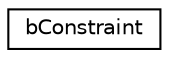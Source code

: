 digraph G
{
  edge [fontname="Helvetica",fontsize="10",labelfontname="Helvetica",labelfontsize="10"];
  node [fontname="Helvetica",fontsize="10",shape=record];
  rankdir=LR;
  Node1 [label="bConstraint",height=0.2,width=0.4,color="black", fillcolor="white", style="filled",URL="$d8/d41/structbConstraint.html"];
}
